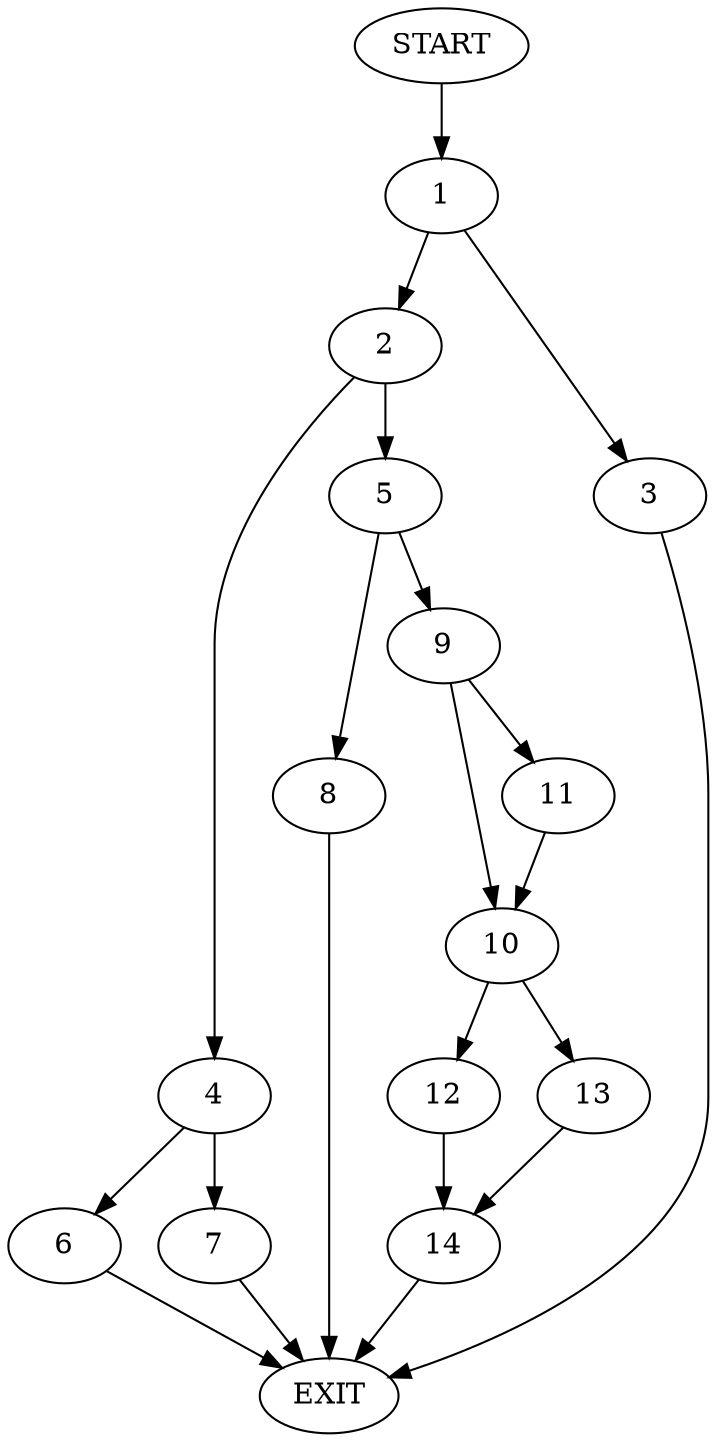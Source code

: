 digraph {
0 [label="START"]
15 [label="EXIT"]
0 -> 1
1 -> 2
1 -> 3
2 -> 4
2 -> 5
3 -> 15
4 -> 6
4 -> 7
5 -> 8
5 -> 9
6 -> 15
7 -> 15
9 -> 10
9 -> 11
8 -> 15
10 -> 12
10 -> 13
11 -> 10
12 -> 14
13 -> 14
14 -> 15
}
